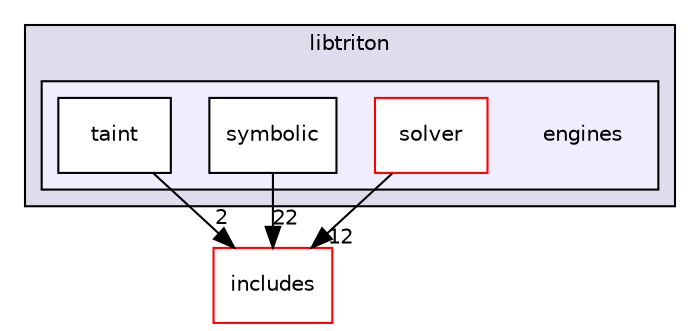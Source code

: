 digraph "/home/ubuntu/projects/pin-2.14/source/tools/Triton/src/libtriton/engines" {
  compound=true
  node [ fontsize="10", fontname="Helvetica"];
  edge [ labelfontsize="10", labelfontname="Helvetica"];
  subgraph clusterdir_6826be0f3781bbf5456339e274d7c653 {
    graph [ bgcolor="#ddddee", pencolor="black", label="libtriton" fontname="Helvetica", fontsize="10", URL="dir_6826be0f3781bbf5456339e274d7c653.html"]
  subgraph clusterdir_8a4592047e397cc99d5435986dcaa724 {
    graph [ bgcolor="#eeeeff", pencolor="black", label="" URL="dir_8a4592047e397cc99d5435986dcaa724.html"];
    dir_8a4592047e397cc99d5435986dcaa724 [shape=plaintext label="engines"];
    dir_6408307a4d2f537021d7a2dc6107b634 [shape=box label="solver" color="red" fillcolor="white" style="filled" URL="dir_6408307a4d2f537021d7a2dc6107b634.html"];
    dir_5d163d56b379826e8b6fecbb4d2a5cde [shape=box label="symbolic" color="black" fillcolor="white" style="filled" URL="dir_5d163d56b379826e8b6fecbb4d2a5cde.html"];
    dir_f10a8ee7b670d86439d9b3dd80b1027c [shape=box label="taint" color="black" fillcolor="white" style="filled" URL="dir_f10a8ee7b670d86439d9b3dd80b1027c.html"];
  }
  }
  dir_0a436fc82d73b0b9b664d07557632391 [shape=box label="includes" fillcolor="white" style="filled" color="red" URL="dir_0a436fc82d73b0b9b664d07557632391.html"];
  dir_5d163d56b379826e8b6fecbb4d2a5cde->dir_0a436fc82d73b0b9b664d07557632391 [headlabel="22", labeldistance=1.5 headhref="dir_000022_000024.html"];
  dir_f10a8ee7b670d86439d9b3dd80b1027c->dir_0a436fc82d73b0b9b664d07557632391 [headlabel="2", labeldistance=1.5 headhref="dir_000023_000024.html"];
  dir_6408307a4d2f537021d7a2dc6107b634->dir_0a436fc82d73b0b9b664d07557632391 [headlabel="12", labeldistance=1.5 headhref="dir_000020_000024.html"];
}
